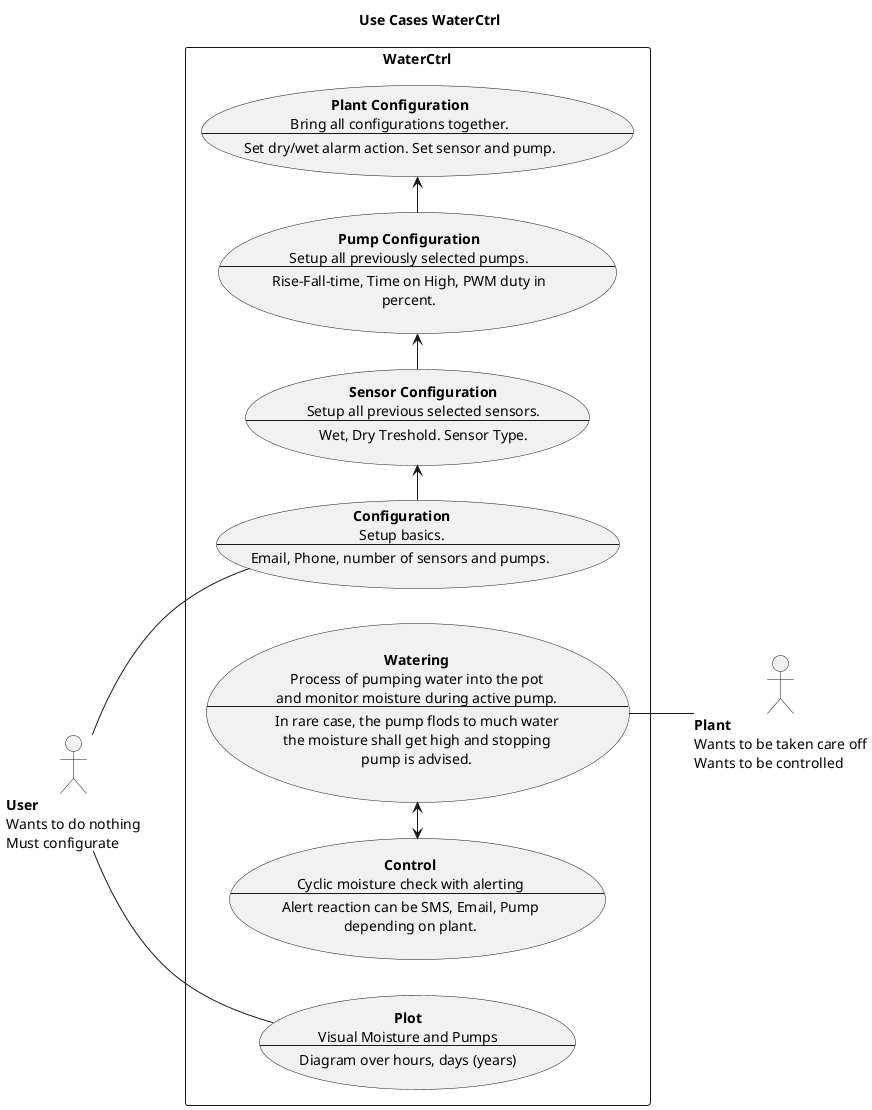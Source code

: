 @startuml
left to right direction
title Use Cases WaterCtrl


:**User**\nWants to do nothing\nMust configurate: as user
:**Plant**\nWants to be taken care off\nWants to be controlled: as plant

rectangle WaterCtrl{
usecase Watering as "**Watering**
Process of pumping water into the pot
and monitor moisture during active pump.
--
In rare case, the pump flods to much water
the moisture shall get high and stopping
pump is advised."

usecase Control as "**Control**
Cyclic moisture check with alerting
--
Alert reaction can be SMS, Email, Pump
depending on plant."

usecase Plot as "**Plot**
Visual Moisture and Pumps
--
Diagram over hours, days (years)"

usecase config as "**Configuration**
Setup basics.
--
Email, Phone, number of sensors and pumps. "

usecase sconfig as "**Sensor Configuration**
Setup all previous selected sensors.
--
Wet, Dry Treshold. Sensor Type."

usecase mconfig as "**Pump Configuration**
Setup all previously selected pumps.
--
Rise-Fall-time, Time on High, PWM duty in
percent."

usecase pconfig as "**Plant Configuration**
Bring all configurations together.
--
Set dry/wet alarm action. Set sensor and pump."

config -> sconfig 
sconfig -> mconfig 
mconfig -> pconfig

Control <-> Watering
}

user -- config
user -- Plot

Watering -- plant


@enduml
